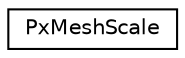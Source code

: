 digraph "Graphical Class Hierarchy"
{
  edge [fontname="Helvetica",fontsize="10",labelfontname="Helvetica",labelfontsize="10"];
  node [fontname="Helvetica",fontsize="10",shape=record];
  rankdir="LR";
  Node0 [label="PxMeshScale",height=0.2,width=0.4,color="black", fillcolor="white", style="filled",URL="$classPxMeshScale.html",tooltip="A class expressing a nonuniform scaling transformation. "];
}
